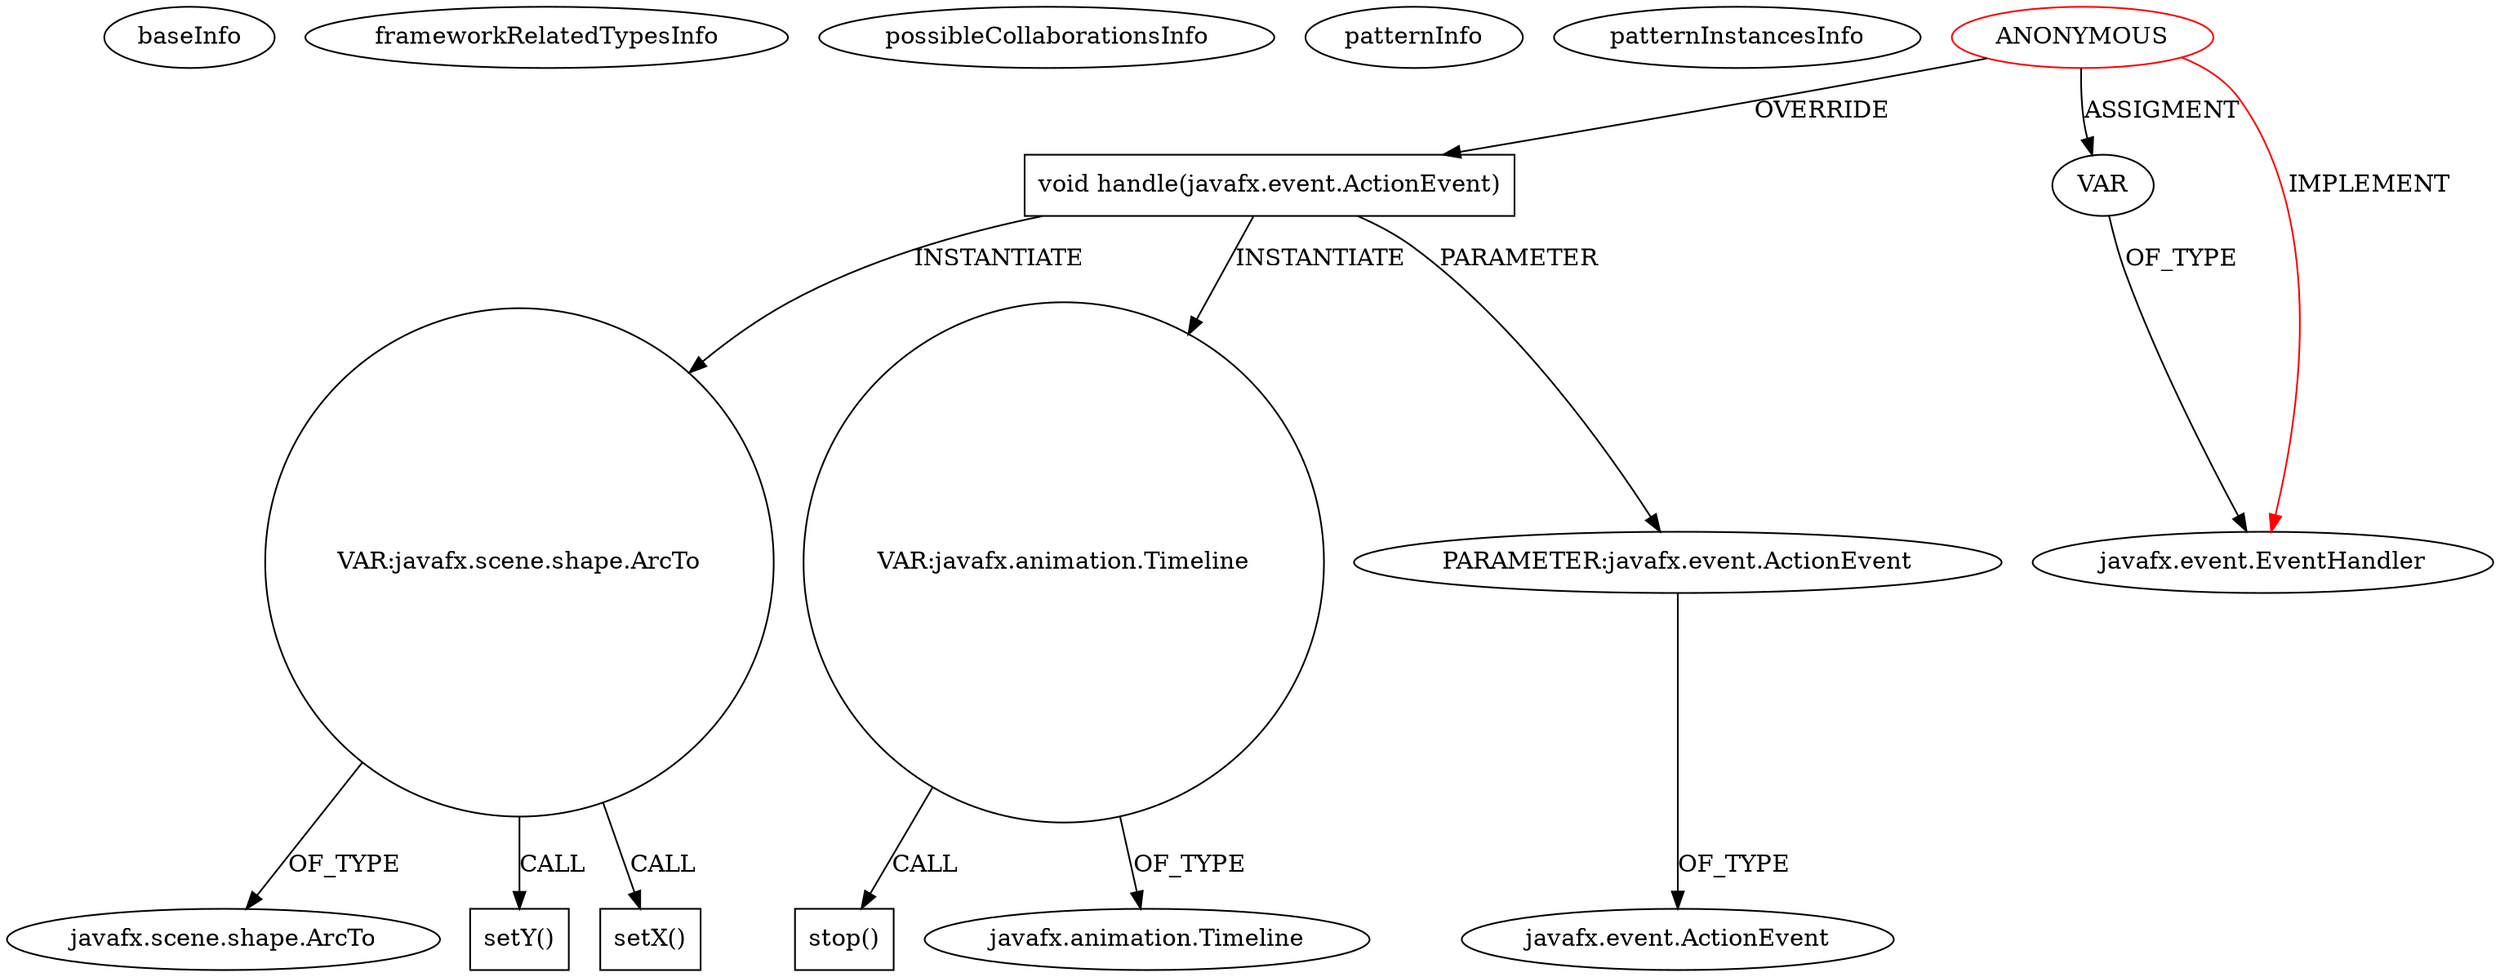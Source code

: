 digraph {
baseInfo[graphId=4131,category="pattern",isAnonymous=true,possibleRelation=false]
frameworkRelatedTypesInfo[0="javafx.event.EventHandler"]
possibleCollaborationsInfo[]
patternInfo[frequency=2.0,patternRootClient=0]
patternInstancesInfo[0="didygo-gce-display~/didygo-gce-display/gce-display-master/src/proto1/Curseur.java~void Loading()~2444"]
9[label="javafx.scene.shape.ArcTo",vertexType="FRAMEWORK_CLASS_TYPE",isFrameworkType=false]
7[label="VAR:javafx.scene.shape.ArcTo",vertexType="VARIABLE_EXPRESION",isFrameworkType=false,shape=circle]
11[label="setY()",vertexType="INSIDE_CALL",isFrameworkType=false,shape=box]
4[label="void handle(javafx.event.ActionEvent)",vertexType="OVERRIDING_METHOD_DECLARATION",isFrameworkType=false,shape=box]
12[label="VAR:javafx.animation.Timeline",vertexType="VARIABLE_EXPRESION",isFrameworkType=false,shape=circle]
0[label="ANONYMOUS",vertexType="ROOT_ANONYMOUS_DECLARATION",isFrameworkType=false,color=red]
13[label="stop()",vertexType="INSIDE_CALL",isFrameworkType=false,shape=box]
2[label="VAR",vertexType="OUTSIDE_VARIABLE_EXPRESION",isFrameworkType=false]
8[label="setX()",vertexType="INSIDE_CALL",isFrameworkType=false,shape=box]
14[label="javafx.animation.Timeline",vertexType="FRAMEWORK_CLASS_TYPE",isFrameworkType=false]
1[label="javafx.event.EventHandler",vertexType="FRAMEWORK_INTERFACE_TYPE",isFrameworkType=false]
5[label="PARAMETER:javafx.event.ActionEvent",vertexType="PARAMETER_DECLARATION",isFrameworkType=false]
6[label="javafx.event.ActionEvent",vertexType="FRAMEWORK_CLASS_TYPE",isFrameworkType=false]
7->9[label="OF_TYPE"]
0->4[label="OVERRIDE"]
4->7[label="INSTANTIATE"]
7->8[label="CALL"]
4->5[label="PARAMETER"]
0->1[label="IMPLEMENT",color=red]
0->2[label="ASSIGMENT"]
7->11[label="CALL"]
12->14[label="OF_TYPE"]
4->12[label="INSTANTIATE"]
5->6[label="OF_TYPE"]
2->1[label="OF_TYPE"]
12->13[label="CALL"]
}

